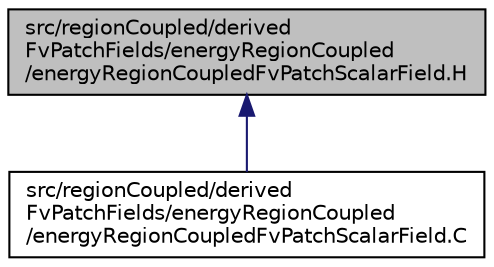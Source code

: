 digraph "src/regionCoupled/derivedFvPatchFields/energyRegionCoupled/energyRegionCoupledFvPatchScalarField.H"
{
  bgcolor="transparent";
  edge [fontname="Helvetica",fontsize="10",labelfontname="Helvetica",labelfontsize="10"];
  node [fontname="Helvetica",fontsize="10",shape=record];
  Node1 [label="src/regionCoupled/derived\lFvPatchFields/energyRegionCoupled\l/energyRegionCoupledFvPatchScalarField.H",height=0.2,width=0.4,color="black", fillcolor="grey75", style="filled", fontcolor="black"];
  Node1 -> Node2 [dir="back",color="midnightblue",fontsize="10",style="solid",fontname="Helvetica"];
  Node2 [label="src/regionCoupled/derived\lFvPatchFields/energyRegionCoupled\l/energyRegionCoupledFvPatchScalarField.C",height=0.2,width=0.4,color="black",URL="$a09442.html"];
}
